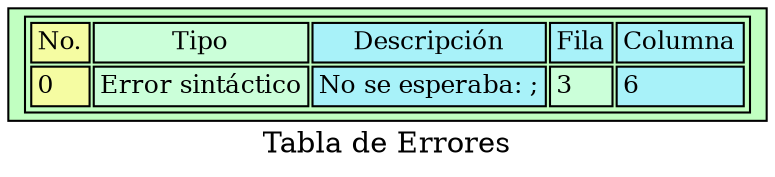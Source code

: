 digraph G {
graph[dpi = 200]
node[shape=box fontsize=12 fillcolor="darkseagreen1" style="filled"];
label="Tabla de Errores";
nodo [ label = <
<table border="1">
<tr>
<td align="text" bgcolor="#f5fca2">No.</td>
<td align="text" bgcolor="#cbffd9">Tipo</td>
<td align="text" bgcolor="#a8f2f9">Descripción</td>
<td align="text" bgcolor="#a8f2f9">Fila</td>
<td align="text" bgcolor="#a8f2f9">Columna</td>
</tr><tr>
<td align="text" bgcolor="#f5fca2">0<br align="left"/></td><td align="text" bgcolor="#cbffd9">Error sintáctico<br align="left"/></td><td align="text" bgcolor="#a8f2f9">No se esperaba: ;<br align="left"/></td><td align="text" bgcolor="#cbffd9">3<br align="left"/></td><td align="text" bgcolor="#a8f2f9">6<br align="left"/></td></tr>
</table>
>
]
}